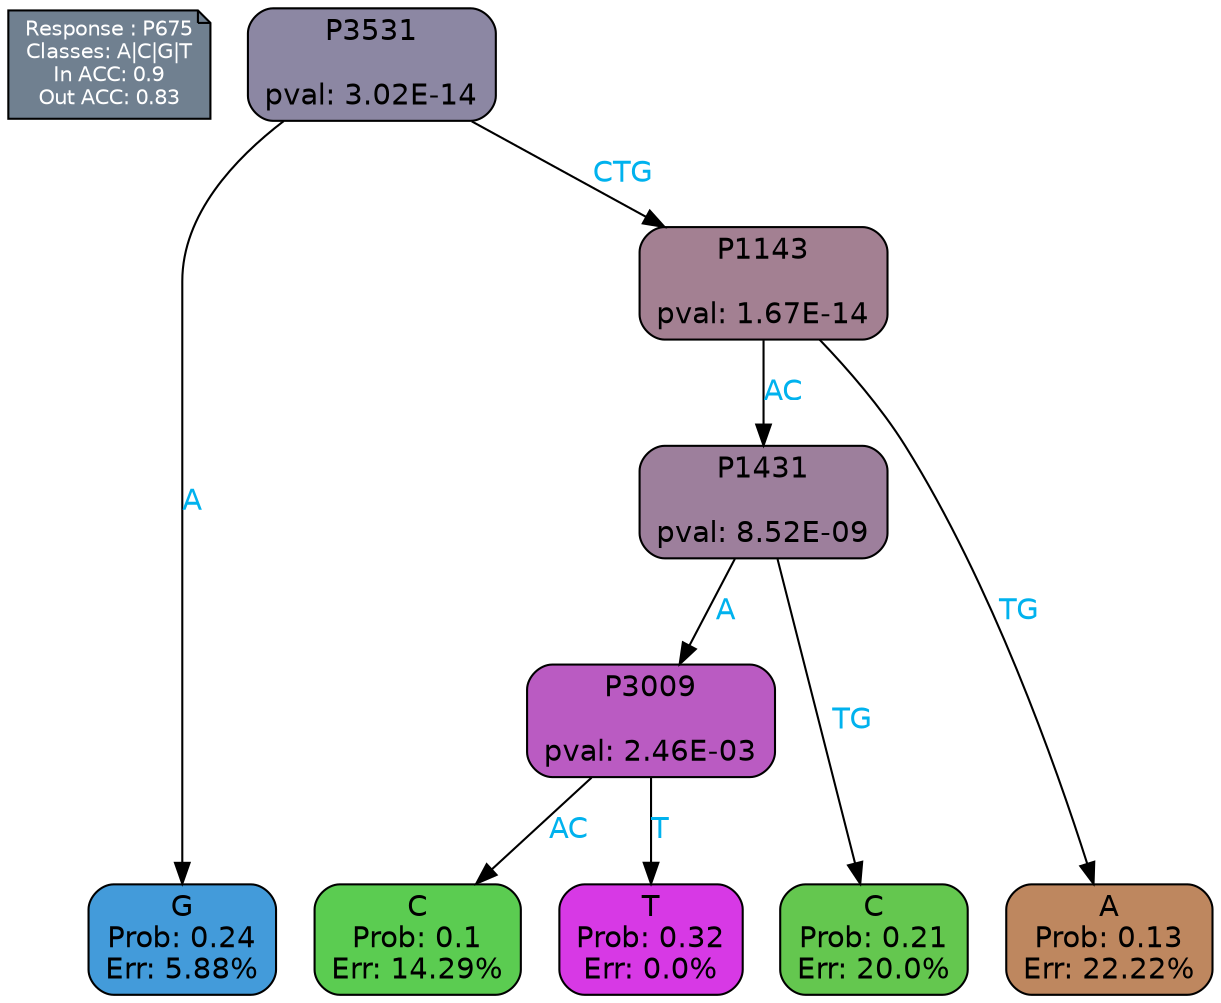 digraph Tree {
node [shape=box, style="filled, rounded", color="black", fontname=helvetica] ;
graph [ranksep=equally, splines=polylines, bgcolor=transparent, dpi=600] ;
edge [fontname=helvetica] ;
LEGEND [label="Response : P675
Classes: A|C|G|T
In ACC: 0.9
Out ACC: 0.83
",shape=note,align=left,style=filled,fillcolor="slategray",fontcolor="white",fontsize=10];1 [label="P3531

pval: 3.02E-14", fillcolor="#8c87a3"] ;
2 [label="G
Prob: 0.24
Err: 5.88%", fillcolor="#439bda"] ;
3 [label="P1143

pval: 1.67E-14", fillcolor="#a38092"] ;
4 [label="P1431

pval: 8.52E-09", fillcolor="#9d7f9c"] ;
5 [label="P3009

pval: 2.46E-03", fillcolor="#ba5bc2"] ;
6 [label="C
Prob: 0.1
Err: 14.29%", fillcolor="#5bcc51"] ;
7 [label="T
Prob: 0.32
Err: 0.0%", fillcolor="#d739e5"] ;
8 [label="C
Prob: 0.21
Err: 20.0%", fillcolor="#64c74f"] ;
9 [label="A
Prob: 0.13
Err: 22.22%", fillcolor="#be875f"] ;
1 -> 2 [label="A",fontcolor=deepskyblue2] ;
1 -> 3 [label="CTG",fontcolor=deepskyblue2] ;
3 -> 9 [label="TG",fontcolor=deepskyblue2] ;
3 -> 4 [label="AC",fontcolor=deepskyblue2] ;
4 -> 8 [label="TG",fontcolor=deepskyblue2] ;
4 -> 5 [label="A",fontcolor=deepskyblue2] ;
5 -> 6 [label="AC",fontcolor=deepskyblue2] ;
5 -> 7 [label="T",fontcolor=deepskyblue2] ;
{rank = same; 2;6;7;8;9;}{rank = same; LEGEND;1;}}